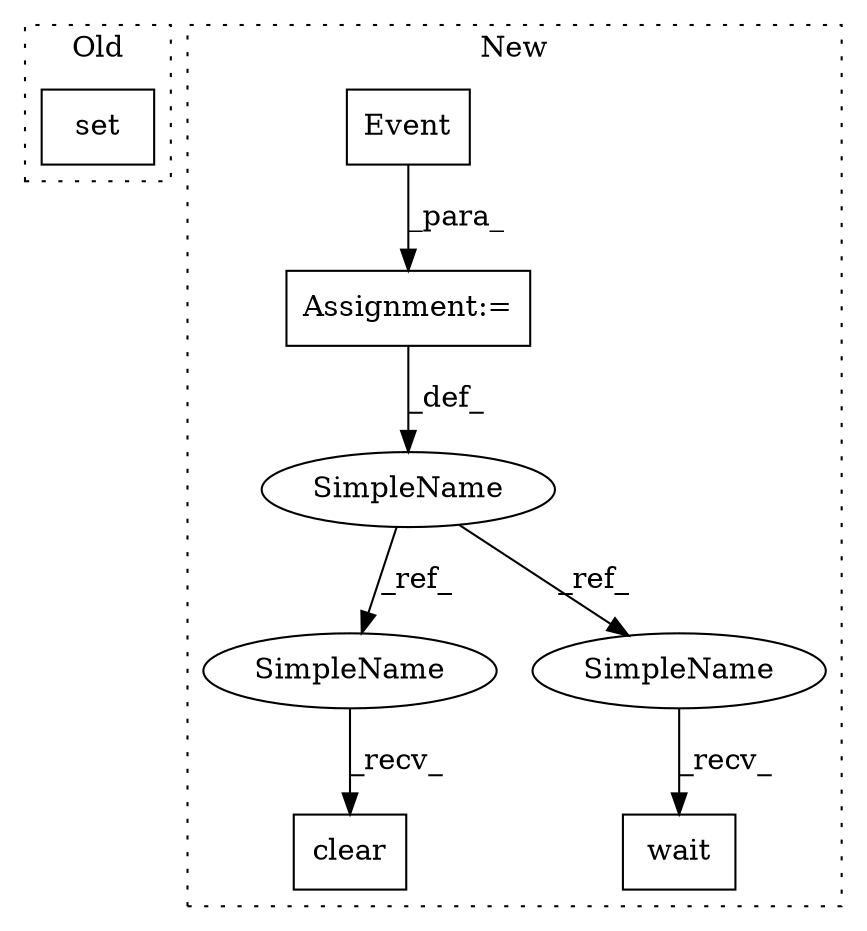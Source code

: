 digraph G {
subgraph cluster0 {
1 [label="set" a="32" s="4238" l="5" shape="box"];
label = "Old";
style="dotted";
}
subgraph cluster1 {
2 [label="clear" a="32" s="4625" l="7" shape="box"];
3 [label="SimpleName" a="42" s="4035" l="2" shape="ellipse"];
4 [label="wait" a="32" s="4457" l="6" shape="box"];
5 [label="Event" a="32" s="4048" l="7" shape="box"];
6 [label="Assignment:=" a="7" s="4037" l="1" shape="box"];
7 [label="SimpleName" a="42" s="4622" l="2" shape="ellipse"];
8 [label="SimpleName" a="42" s="4454" l="2" shape="ellipse"];
label = "New";
style="dotted";
}
3 -> 7 [label="_ref_"];
3 -> 8 [label="_ref_"];
5 -> 6 [label="_para_"];
6 -> 3 [label="_def_"];
7 -> 2 [label="_recv_"];
8 -> 4 [label="_recv_"];
}